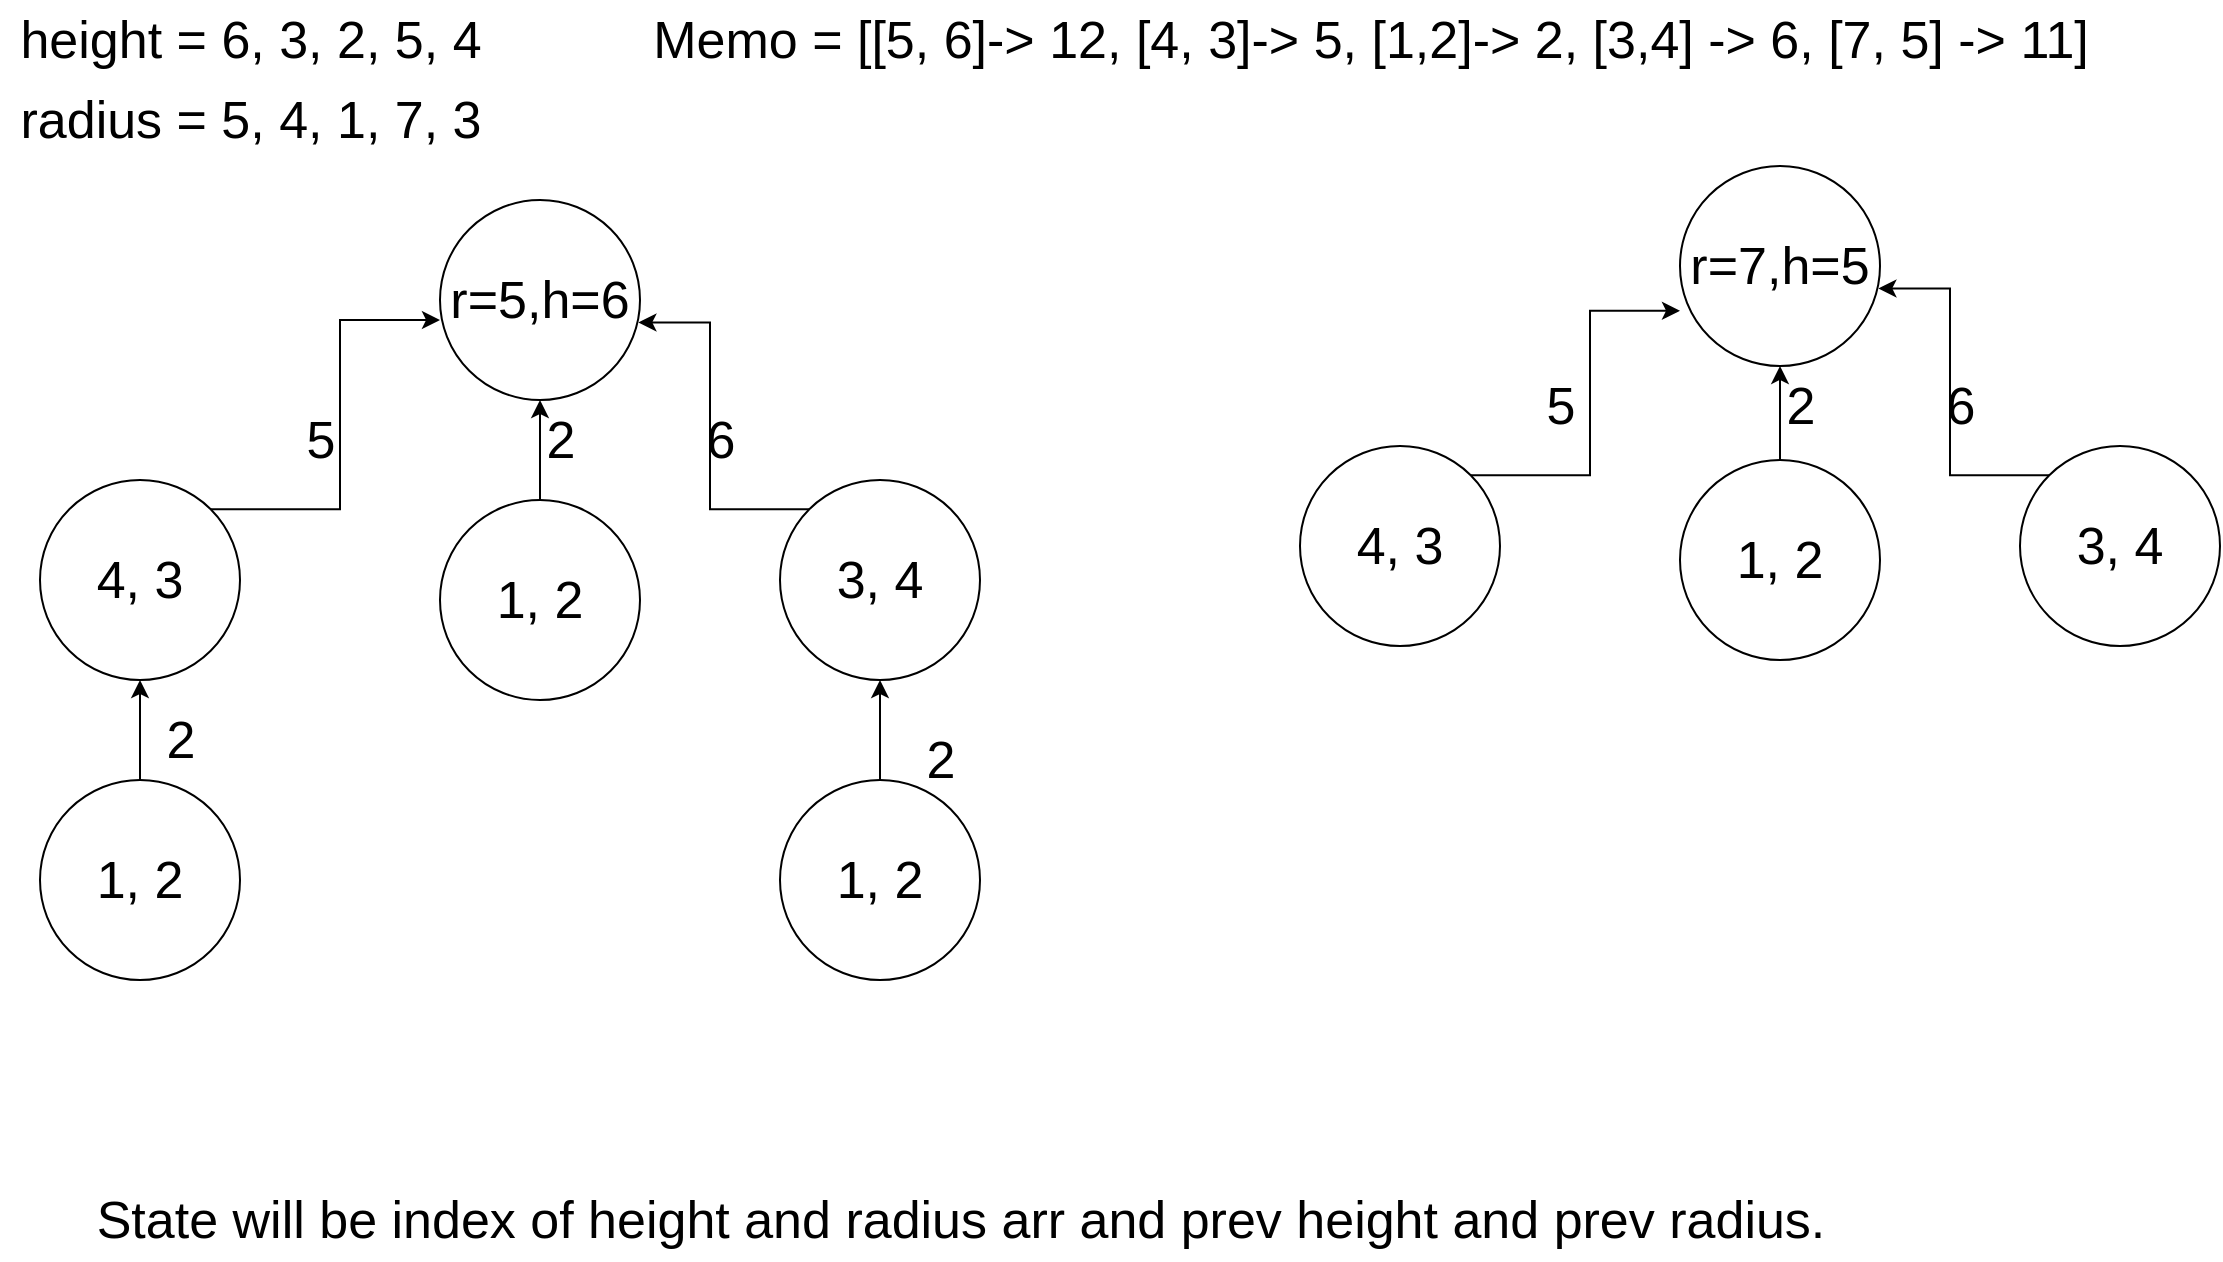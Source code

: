 <mxfile version="16.2.7" type="github"><diagram id="_nJf8QXPuz_2HJwINS-I" name="Page-1"><mxGraphModel dx="1212" dy="631" grid="1" gridSize="10" guides="1" tooltips="1" connect="1" arrows="1" fold="1" page="1" pageScale="1" pageWidth="1169" pageHeight="827" math="0" shadow="0"><root><mxCell id="0"/><mxCell id="1" parent="0"/><mxCell id="XWMXVG-bugVAEs_5nahO-1" value="&lt;font style=&quot;font-size: 26px&quot;&gt;r=5,h=6&lt;/font&gt;" style="ellipse;whiteSpace=wrap;html=1;aspect=fixed;" vertex="1" parent="1"><mxGeometry x="220" y="100" width="100" height="100" as="geometry"/></mxCell><mxCell id="XWMXVG-bugVAEs_5nahO-11" style="edgeStyle=orthogonalEdgeStyle;rounded=0;orthogonalLoop=1;jettySize=auto;html=1;exitX=1;exitY=0;exitDx=0;exitDy=0;fontSize=26;" edge="1" parent="1" source="XWMXVG-bugVAEs_5nahO-2"><mxGeometry relative="1" as="geometry"><mxPoint x="220" y="160" as="targetPoint"/><Array as="points"><mxPoint x="170" y="255"/><mxPoint x="170" y="160"/><mxPoint x="220" y="160"/></Array></mxGeometry></mxCell><mxCell id="XWMXVG-bugVAEs_5nahO-2" value="&lt;font style=&quot;font-size: 26px&quot;&gt;4, 3&lt;/font&gt;" style="ellipse;whiteSpace=wrap;html=1;aspect=fixed;" vertex="1" parent="1"><mxGeometry x="20" y="240" width="100" height="100" as="geometry"/></mxCell><mxCell id="XWMXVG-bugVAEs_5nahO-12" value="" style="edgeStyle=orthogonalEdgeStyle;rounded=0;orthogonalLoop=1;jettySize=auto;html=1;fontSize=26;" edge="1" parent="1" source="XWMXVG-bugVAEs_5nahO-3" target="XWMXVG-bugVAEs_5nahO-1"><mxGeometry relative="1" as="geometry"/></mxCell><mxCell id="XWMXVG-bugVAEs_5nahO-3" value="&lt;font style=&quot;font-size: 26px&quot;&gt;1, 2&lt;/font&gt;" style="ellipse;whiteSpace=wrap;html=1;aspect=fixed;" vertex="1" parent="1"><mxGeometry x="220" y="250" width="100" height="100" as="geometry"/></mxCell><mxCell id="XWMXVG-bugVAEs_5nahO-13" style="edgeStyle=orthogonalEdgeStyle;rounded=0;orthogonalLoop=1;jettySize=auto;html=1;exitX=0;exitY=0;exitDx=0;exitDy=0;entryX=0.992;entryY=0.612;entryDx=0;entryDy=0;entryPerimeter=0;fontSize=26;" edge="1" parent="1" source="XWMXVG-bugVAEs_5nahO-4" target="XWMXVG-bugVAEs_5nahO-1"><mxGeometry relative="1" as="geometry"/></mxCell><mxCell id="XWMXVG-bugVAEs_5nahO-4" value="&lt;font style=&quot;font-size: 26px&quot;&gt;3, 4&lt;/font&gt;" style="ellipse;whiteSpace=wrap;html=1;aspect=fixed;" vertex="1" parent="1"><mxGeometry x="390" y="240" width="100" height="100" as="geometry"/></mxCell><mxCell id="XWMXVG-bugVAEs_5nahO-5" value="height = 6, 3, 2, 5, 4" style="text;html=1;align=center;verticalAlign=middle;resizable=0;points=[];autosize=1;strokeColor=none;fillColor=none;fontSize=26;" vertex="1" parent="1"><mxGeometry width="250" height="40" as="geometry"/></mxCell><mxCell id="XWMXVG-bugVAEs_5nahO-6" value="radius = 5, 4, 1, 7, 3" style="text;html=1;align=center;verticalAlign=middle;resizable=0;points=[];autosize=1;strokeColor=none;fillColor=none;fontSize=26;" vertex="1" parent="1"><mxGeometry y="40" width="250" height="40" as="geometry"/></mxCell><mxCell id="XWMXVG-bugVAEs_5nahO-38" value="" style="edgeStyle=orthogonalEdgeStyle;rounded=0;orthogonalLoop=1;jettySize=auto;html=1;fontSize=26;" edge="1" parent="1" source="XWMXVG-bugVAEs_5nahO-7" target="XWMXVG-bugVAEs_5nahO-4"><mxGeometry relative="1" as="geometry"/></mxCell><mxCell id="XWMXVG-bugVAEs_5nahO-7" value="&lt;font style=&quot;font-size: 26px&quot;&gt;1, 2&lt;/font&gt;" style="ellipse;whiteSpace=wrap;html=1;aspect=fixed;" vertex="1" parent="1"><mxGeometry x="390" y="390" width="100" height="100" as="geometry"/></mxCell><mxCell id="XWMXVG-bugVAEs_5nahO-10" value="" style="edgeStyle=orthogonalEdgeStyle;rounded=0;orthogonalLoop=1;jettySize=auto;html=1;fontSize=26;" edge="1" parent="1" source="XWMXVG-bugVAEs_5nahO-8" target="XWMXVG-bugVAEs_5nahO-2"><mxGeometry relative="1" as="geometry"/></mxCell><mxCell id="XWMXVG-bugVAEs_5nahO-8" value="&lt;font style=&quot;font-size: 26px&quot;&gt;1, 2&lt;/font&gt;" style="ellipse;whiteSpace=wrap;html=1;aspect=fixed;" vertex="1" parent="1"><mxGeometry x="20" y="390" width="100" height="100" as="geometry"/></mxCell><mxCell id="XWMXVG-bugVAEs_5nahO-14" value="2" style="text;html=1;align=center;verticalAlign=middle;resizable=0;points=[];autosize=1;strokeColor=none;fillColor=none;fontSize=26;" vertex="1" parent="1"><mxGeometry x="75" y="350" width="30" height="40" as="geometry"/></mxCell><mxCell id="XWMXVG-bugVAEs_5nahO-15" value="5" style="text;html=1;align=center;verticalAlign=middle;resizable=0;points=[];autosize=1;strokeColor=none;fillColor=none;fontSize=26;" vertex="1" parent="1"><mxGeometry x="145" y="200" width="30" height="40" as="geometry"/></mxCell><mxCell id="XWMXVG-bugVAEs_5nahO-16" value="2" style="text;html=1;align=center;verticalAlign=middle;resizable=0;points=[];autosize=1;strokeColor=none;fillColor=none;fontSize=26;" vertex="1" parent="1"><mxGeometry x="265" y="200" width="30" height="40" as="geometry"/></mxCell><mxCell id="XWMXVG-bugVAEs_5nahO-17" value="2" style="text;html=1;align=center;verticalAlign=middle;resizable=0;points=[];autosize=1;strokeColor=none;fillColor=none;fontSize=26;" vertex="1" parent="1"><mxGeometry x="455" y="360" width="30" height="40" as="geometry"/></mxCell><mxCell id="XWMXVG-bugVAEs_5nahO-18" value="6" style="text;html=1;align=center;verticalAlign=middle;resizable=0;points=[];autosize=1;strokeColor=none;fillColor=none;fontSize=26;" vertex="1" parent="1"><mxGeometry x="345" y="200" width="30" height="40" as="geometry"/></mxCell><mxCell id="XWMXVG-bugVAEs_5nahO-19" value="Memo = [[5, 6]-&amp;gt; 12, [4, 3]-&amp;gt; 5, [1,2]-&amp;gt; 2, [3,4] -&amp;gt; 6, [7, 5] -&amp;gt; 11]" style="text;html=1;align=center;verticalAlign=middle;resizable=0;points=[];autosize=1;strokeColor=none;fillColor=none;fontSize=26;" vertex="1" parent="1"><mxGeometry x="320" width="730" height="40" as="geometry"/></mxCell><mxCell id="XWMXVG-bugVAEs_5nahO-20" value="&lt;font style=&quot;font-size: 26px&quot;&gt;r=7,h=5&lt;/font&gt;" style="ellipse;whiteSpace=wrap;html=1;aspect=fixed;" vertex="1" parent="1"><mxGeometry x="840" y="83" width="100" height="100" as="geometry"/></mxCell><mxCell id="XWMXVG-bugVAEs_5nahO-21" style="edgeStyle=orthogonalEdgeStyle;rounded=0;orthogonalLoop=1;jettySize=auto;html=1;exitX=1;exitY=0;exitDx=0;exitDy=0;entryX=0;entryY=0.724;entryDx=0;entryDy=0;entryPerimeter=0;fontSize=26;" edge="1" parent="1" source="XWMXVG-bugVAEs_5nahO-22" target="XWMXVG-bugVAEs_5nahO-20"><mxGeometry relative="1" as="geometry"/></mxCell><mxCell id="XWMXVG-bugVAEs_5nahO-22" value="&lt;font style=&quot;font-size: 26px&quot;&gt;4, 3&lt;/font&gt;" style="ellipse;whiteSpace=wrap;html=1;aspect=fixed;" vertex="1" parent="1"><mxGeometry x="650" y="223" width="100" height="100" as="geometry"/></mxCell><mxCell id="XWMXVG-bugVAEs_5nahO-23" value="" style="edgeStyle=orthogonalEdgeStyle;rounded=0;orthogonalLoop=1;jettySize=auto;html=1;fontSize=26;" edge="1" parent="1" source="XWMXVG-bugVAEs_5nahO-24" target="XWMXVG-bugVAEs_5nahO-20"><mxGeometry relative="1" as="geometry"/></mxCell><mxCell id="XWMXVG-bugVAEs_5nahO-24" value="&lt;font style=&quot;font-size: 26px&quot;&gt;1, 2&lt;/font&gt;" style="ellipse;whiteSpace=wrap;html=1;aspect=fixed;" vertex="1" parent="1"><mxGeometry x="840" y="230" width="100" height="100" as="geometry"/></mxCell><mxCell id="XWMXVG-bugVAEs_5nahO-25" style="edgeStyle=orthogonalEdgeStyle;rounded=0;orthogonalLoop=1;jettySize=auto;html=1;exitX=0;exitY=0;exitDx=0;exitDy=0;entryX=0.992;entryY=0.612;entryDx=0;entryDy=0;entryPerimeter=0;fontSize=26;" edge="1" parent="1" source="XWMXVG-bugVAEs_5nahO-26" target="XWMXVG-bugVAEs_5nahO-20"><mxGeometry relative="1" as="geometry"/></mxCell><mxCell id="XWMXVG-bugVAEs_5nahO-26" value="&lt;font style=&quot;font-size: 26px&quot;&gt;3, 4&lt;/font&gt;" style="ellipse;whiteSpace=wrap;html=1;aspect=fixed;" vertex="1" parent="1"><mxGeometry x="1010" y="223" width="100" height="100" as="geometry"/></mxCell><mxCell id="XWMXVG-bugVAEs_5nahO-32" value="5" style="text;html=1;align=center;verticalAlign=middle;resizable=0;points=[];autosize=1;strokeColor=none;fillColor=none;fontSize=26;" vertex="1" parent="1"><mxGeometry x="765" y="183" width="30" height="40" as="geometry"/></mxCell><mxCell id="XWMXVG-bugVAEs_5nahO-33" value="2" style="text;html=1;align=center;verticalAlign=middle;resizable=0;points=[];autosize=1;strokeColor=none;fillColor=none;fontSize=26;" vertex="1" parent="1"><mxGeometry x="885" y="183" width="30" height="40" as="geometry"/></mxCell><mxCell id="XWMXVG-bugVAEs_5nahO-35" value="6" style="text;html=1;align=center;verticalAlign=middle;resizable=0;points=[];autosize=1;strokeColor=none;fillColor=none;fontSize=26;" vertex="1" parent="1"><mxGeometry x="965" y="183" width="30" height="40" as="geometry"/></mxCell><mxCell id="XWMXVG-bugVAEs_5nahO-36" value="State will be index of height and radius arr and prev height and prev radius." style="text;html=1;align=center;verticalAlign=middle;resizable=0;points=[];autosize=1;strokeColor=none;fillColor=none;fontSize=26;" vertex="1" parent="1"><mxGeometry x="40" y="590" width="880" height="40" as="geometry"/></mxCell></root></mxGraphModel></diagram></mxfile>